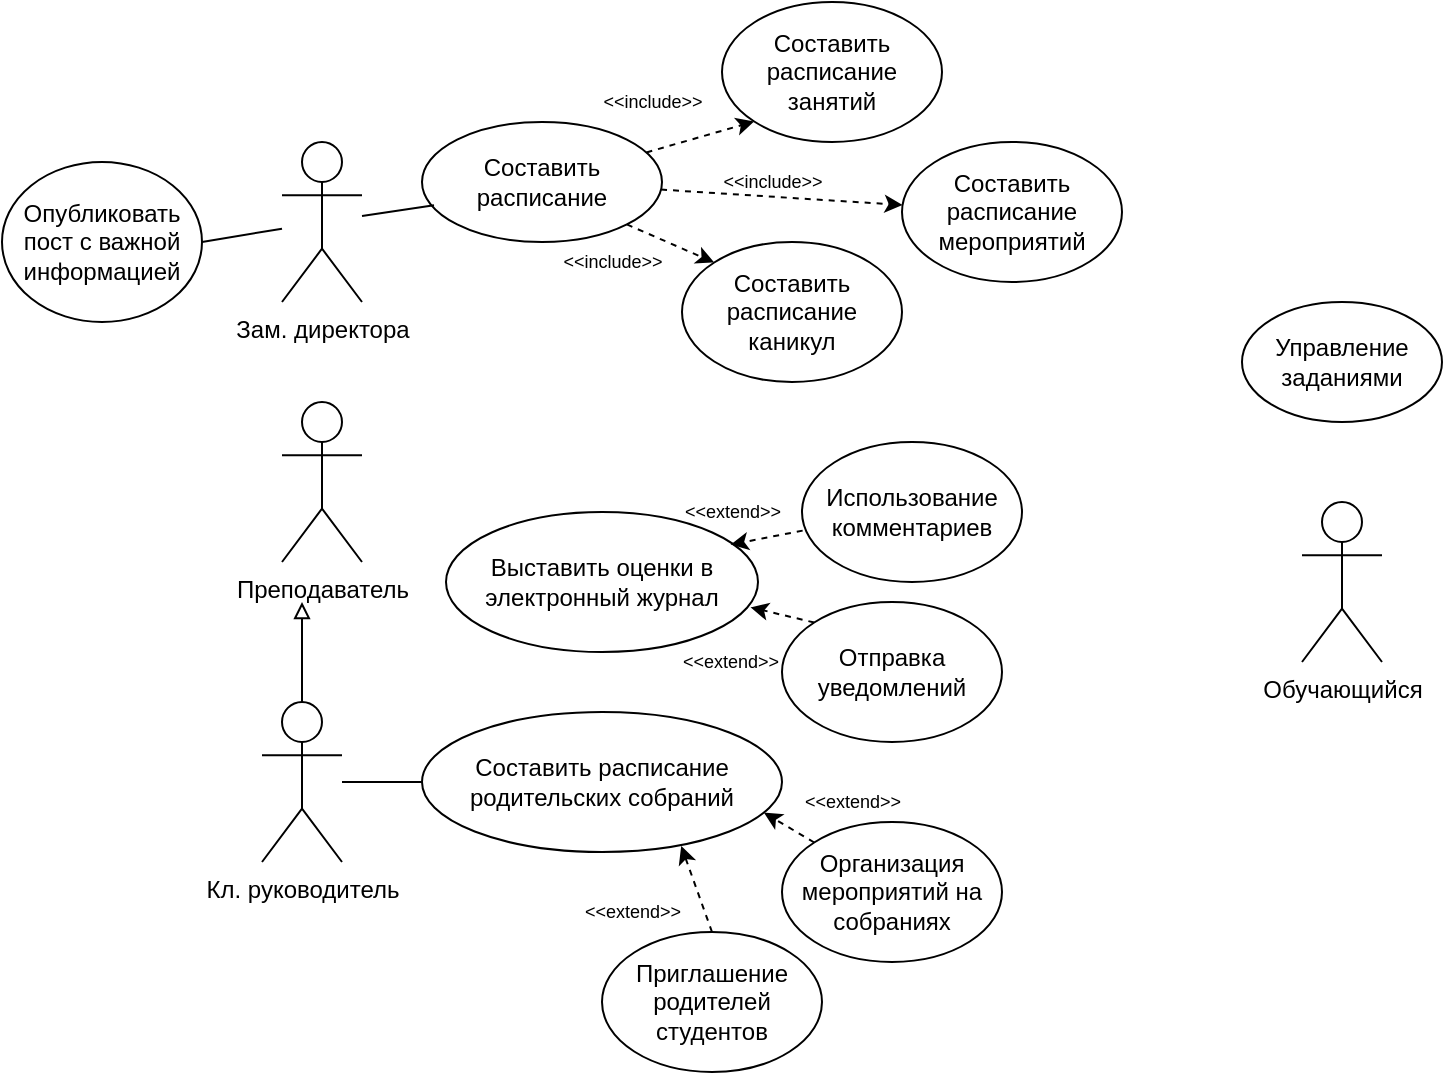 <mxfile version="24.0.7" type="github">
  <diagram name="Страница — 1" id="gSOXvelILGLi7SI_kQdU">
    <mxGraphModel dx="875" dy="471" grid="1" gridSize="10" guides="1" tooltips="1" connect="1" arrows="1" fold="1" page="1" pageScale="1" pageWidth="827" pageHeight="1169" math="0" shadow="0">
      <root>
        <mxCell id="0" />
        <mxCell id="1" parent="0" />
        <mxCell id="LX55lx_NsstUEHzO6fc0-4" value="Зам. директора" style="shape=umlActor;verticalLabelPosition=bottom;verticalAlign=top;html=1;outlineConnect=0;" vertex="1" parent="1">
          <mxGeometry x="190" y="120" width="40" height="80" as="geometry" />
        </mxCell>
        <mxCell id="LX55lx_NsstUEHzO6fc0-37" value="Опубликовать пост с важной информацией" style="ellipse;whiteSpace=wrap;html=1;" vertex="1" parent="1">
          <mxGeometry x="50" y="130" width="100" height="80" as="geometry" />
        </mxCell>
        <mxCell id="LX55lx_NsstUEHzO6fc0-44" style="rounded=0;orthogonalLoop=1;jettySize=auto;html=1;entryX=0;entryY=1;entryDx=0;entryDy=0;dashed=1;" edge="1" parent="1" source="LX55lx_NsstUEHzO6fc0-39" target="LX55lx_NsstUEHzO6fc0-42">
          <mxGeometry relative="1" as="geometry" />
        </mxCell>
        <mxCell id="LX55lx_NsstUEHzO6fc0-45" style="rounded=0;orthogonalLoop=1;jettySize=auto;html=1;dashed=1;" edge="1" parent="1" source="LX55lx_NsstUEHzO6fc0-39" target="LX55lx_NsstUEHzO6fc0-41">
          <mxGeometry relative="1" as="geometry" />
        </mxCell>
        <mxCell id="LX55lx_NsstUEHzO6fc0-46" style="rounded=0;orthogonalLoop=1;jettySize=auto;html=1;exitX=1;exitY=1;exitDx=0;exitDy=0;entryX=0;entryY=0;entryDx=0;entryDy=0;dashed=1;" edge="1" parent="1" source="LX55lx_NsstUEHzO6fc0-39" target="LX55lx_NsstUEHzO6fc0-43">
          <mxGeometry relative="1" as="geometry" />
        </mxCell>
        <mxCell id="LX55lx_NsstUEHzO6fc0-39" value="Составить расписание" style="ellipse;whiteSpace=wrap;html=1;" vertex="1" parent="1">
          <mxGeometry x="260" y="110" width="120" height="60" as="geometry" />
        </mxCell>
        <mxCell id="LX55lx_NsstUEHzO6fc0-41" value="Составить расписание мероприятий" style="ellipse;whiteSpace=wrap;html=1;" vertex="1" parent="1">
          <mxGeometry x="500" y="120" width="110" height="70" as="geometry" />
        </mxCell>
        <mxCell id="LX55lx_NsstUEHzO6fc0-42" value="Составить расписание занятий" style="ellipse;whiteSpace=wrap;html=1;" vertex="1" parent="1">
          <mxGeometry x="410" y="50" width="110" height="70" as="geometry" />
        </mxCell>
        <mxCell id="LX55lx_NsstUEHzO6fc0-43" value="Составить расписание каникул" style="ellipse;whiteSpace=wrap;html=1;" vertex="1" parent="1">
          <mxGeometry x="390" y="170" width="110" height="70" as="geometry" />
        </mxCell>
        <mxCell id="LX55lx_NsstUEHzO6fc0-53" value="Обучающийся" style="shape=umlActor;verticalLabelPosition=bottom;verticalAlign=top;html=1;outlineConnect=0;" vertex="1" parent="1">
          <mxGeometry x="700" y="300" width="40" height="80" as="geometry" />
        </mxCell>
        <mxCell id="LX55lx_NsstUEHzO6fc0-58" style="edgeStyle=orthogonalEdgeStyle;rounded=0;orthogonalLoop=1;jettySize=auto;html=1;exitX=0.5;exitY=0;exitDx=0;exitDy=0;exitPerimeter=0;endArrow=block;endFill=0;" edge="1" parent="1" source="LX55lx_NsstUEHzO6fc0-57">
          <mxGeometry relative="1" as="geometry">
            <mxPoint x="200" y="350" as="targetPoint" />
          </mxGeometry>
        </mxCell>
        <mxCell id="LX55lx_NsstUEHzO6fc0-57" value="Кл. руководитель" style="shape=umlActor;verticalLabelPosition=bottom;verticalAlign=top;html=1;outlineConnect=0;" vertex="1" parent="1">
          <mxGeometry x="180" y="400" width="40" height="80" as="geometry" />
        </mxCell>
        <mxCell id="LX55lx_NsstUEHzO6fc0-63" value="Управление заданиями" style="ellipse;whiteSpace=wrap;html=1;" vertex="1" parent="1">
          <mxGeometry x="670" y="200" width="100" height="60" as="geometry" />
        </mxCell>
        <mxCell id="LX55lx_NsstUEHzO6fc0-65" style="rounded=0;orthogonalLoop=1;jettySize=auto;html=1;exitX=0;exitY=0.5;exitDx=0;exitDy=0;endArrow=none;endFill=0;" edge="1" parent="1" source="LX55lx_NsstUEHzO6fc0-64" target="LX55lx_NsstUEHzO6fc0-57">
          <mxGeometry relative="1" as="geometry" />
        </mxCell>
        <mxCell id="LX55lx_NsstUEHzO6fc0-68" style="rounded=0;orthogonalLoop=1;jettySize=auto;html=1;exitX=0.5;exitY=0;exitDx=0;exitDy=0;entryX=0.72;entryY=0.957;entryDx=0;entryDy=0;endArrow=classic;endFill=1;dashed=1;entryPerimeter=0;" edge="1" parent="1" source="LX55lx_NsstUEHzO6fc0-67" target="LX55lx_NsstUEHzO6fc0-64">
          <mxGeometry relative="1" as="geometry" />
        </mxCell>
        <mxCell id="LX55lx_NsstUEHzO6fc0-71" style="rounded=0;orthogonalLoop=1;jettySize=auto;html=1;exitX=0;exitY=0;exitDx=0;exitDy=0;dashed=1;entryX=0.95;entryY=0.719;entryDx=0;entryDy=0;entryPerimeter=0;" edge="1" parent="1" source="LX55lx_NsstUEHzO6fc0-66" target="LX55lx_NsstUEHzO6fc0-64">
          <mxGeometry relative="1" as="geometry">
            <mxPoint x="460" y="420" as="targetPoint" />
          </mxGeometry>
        </mxCell>
        <mxCell id="LX55lx_NsstUEHzO6fc0-64" value="Составить расписание родительских собраний" style="ellipse;whiteSpace=wrap;html=1;" vertex="1" parent="1">
          <mxGeometry x="260" y="405" width="180" height="70" as="geometry" />
        </mxCell>
        <mxCell id="LX55lx_NsstUEHzO6fc0-66" value="Организация мероприятий на собраниях" style="ellipse;whiteSpace=wrap;html=1;" vertex="1" parent="1">
          <mxGeometry x="440" y="460" width="110" height="70" as="geometry" />
        </mxCell>
        <mxCell id="LX55lx_NsstUEHzO6fc0-67" value="Приглашение родителей студентов" style="ellipse;whiteSpace=wrap;html=1;" vertex="1" parent="1">
          <mxGeometry x="350" y="515" width="110" height="70" as="geometry" />
        </mxCell>
        <mxCell id="LX55lx_NsstUEHzO6fc0-73" value="Выставить оценки в электронный журнал" style="ellipse;whiteSpace=wrap;html=1;" vertex="1" parent="1">
          <mxGeometry x="272" y="305" width="156" height="70" as="geometry" />
        </mxCell>
        <mxCell id="LX55lx_NsstUEHzO6fc0-75" value="Отправка уведомлений" style="ellipse;whiteSpace=wrap;html=1;" vertex="1" parent="1">
          <mxGeometry x="440" y="350" width="110" height="70" as="geometry" />
        </mxCell>
        <mxCell id="LX55lx_NsstUEHzO6fc0-76" value="Использование комментариев" style="ellipse;whiteSpace=wrap;html=1;" vertex="1" parent="1">
          <mxGeometry x="450" y="270" width="110" height="70" as="geometry" />
        </mxCell>
        <mxCell id="LX55lx_NsstUEHzO6fc0-77" style="rounded=0;orthogonalLoop=1;jettySize=auto;html=1;exitX=0;exitY=0;exitDx=0;exitDy=0;entryX=0.976;entryY=0.681;entryDx=0;entryDy=0;entryPerimeter=0;dashed=1;" edge="1" parent="1" source="LX55lx_NsstUEHzO6fc0-75" target="LX55lx_NsstUEHzO6fc0-73">
          <mxGeometry relative="1" as="geometry" />
        </mxCell>
        <mxCell id="LX55lx_NsstUEHzO6fc0-78" style="rounded=0;orthogonalLoop=1;jettySize=auto;html=1;exitX=0.003;exitY=0.633;exitDx=0;exitDy=0;entryX=0.912;entryY=0.233;entryDx=0;entryDy=0;entryPerimeter=0;dashed=1;exitPerimeter=0;" edge="1" parent="1" source="LX55lx_NsstUEHzO6fc0-76" target="LX55lx_NsstUEHzO6fc0-73">
          <mxGeometry relative="1" as="geometry" />
        </mxCell>
        <mxCell id="LX55lx_NsstUEHzO6fc0-79" value="&amp;lt;&amp;lt;extend&amp;gt;&amp;gt;" style="text;html=1;align=center;verticalAlign=middle;resizable=0;points=[];autosize=1;strokeColor=none;fillColor=none;fontSize=9;" vertex="1" parent="1">
          <mxGeometry x="440" y="440" width="70" height="20" as="geometry" />
        </mxCell>
        <mxCell id="LX55lx_NsstUEHzO6fc0-80" value="&amp;lt;&amp;lt;extend&amp;gt;&amp;gt;" style="text;html=1;align=center;verticalAlign=middle;resizable=0;points=[];autosize=1;strokeColor=none;fillColor=none;fontSize=9;" vertex="1" parent="1">
          <mxGeometry x="330" y="495" width="70" height="20" as="geometry" />
        </mxCell>
        <mxCell id="LX55lx_NsstUEHzO6fc0-81" value="&amp;lt;&amp;lt;extend&amp;gt;&amp;gt;" style="text;html=1;align=center;verticalAlign=middle;resizable=0;points=[];autosize=1;strokeColor=none;fillColor=none;fontSize=9;" vertex="1" parent="1">
          <mxGeometry x="379" y="370" width="70" height="20" as="geometry" />
        </mxCell>
        <mxCell id="LX55lx_NsstUEHzO6fc0-82" value="&amp;lt;&amp;lt;extend&amp;gt;&amp;gt;" style="text;html=1;align=center;verticalAlign=middle;resizable=0;points=[];autosize=1;strokeColor=none;fillColor=none;fontSize=9;" vertex="1" parent="1">
          <mxGeometry x="380" y="295" width="70" height="20" as="geometry" />
        </mxCell>
        <mxCell id="LX55lx_NsstUEHzO6fc0-83" value="Преподаватель" style="shape=umlActor;verticalLabelPosition=bottom;verticalAlign=top;html=1;outlineConnect=0;" vertex="1" parent="1">
          <mxGeometry x="190" y="250" width="40" height="80" as="geometry" />
        </mxCell>
        <mxCell id="LX55lx_NsstUEHzO6fc0-84" style="rounded=0;orthogonalLoop=1;jettySize=auto;html=1;exitX=1;exitY=0.5;exitDx=0;exitDy=0;endArrow=none;endFill=0;" edge="1" parent="1" source="LX55lx_NsstUEHzO6fc0-37" target="LX55lx_NsstUEHzO6fc0-4">
          <mxGeometry relative="1" as="geometry" />
        </mxCell>
        <mxCell id="LX55lx_NsstUEHzO6fc0-85" style="rounded=0;orthogonalLoop=1;jettySize=auto;html=1;entryX=0.05;entryY=0.694;entryDx=0;entryDy=0;entryPerimeter=0;endArrow=none;endFill=0;" edge="1" parent="1" source="LX55lx_NsstUEHzO6fc0-4" target="LX55lx_NsstUEHzO6fc0-39">
          <mxGeometry relative="1" as="geometry">
            <mxPoint x="240" y="180" as="sourcePoint" />
          </mxGeometry>
        </mxCell>
        <mxCell id="LX55lx_NsstUEHzO6fc0-86" value="&amp;lt;&amp;lt;include&amp;gt;&amp;gt;" style="text;html=1;align=center;verticalAlign=middle;resizable=0;points=[];autosize=1;strokeColor=none;fillColor=none;fontSize=9;" vertex="1" parent="1">
          <mxGeometry x="340" y="90" width="70" height="20" as="geometry" />
        </mxCell>
        <mxCell id="LX55lx_NsstUEHzO6fc0-87" value="&amp;lt;&amp;lt;include&amp;gt;&amp;gt;" style="text;html=1;align=center;verticalAlign=middle;resizable=0;points=[];autosize=1;strokeColor=none;fillColor=none;fontSize=9;" vertex="1" parent="1">
          <mxGeometry x="400" y="130" width="70" height="20" as="geometry" />
        </mxCell>
        <mxCell id="LX55lx_NsstUEHzO6fc0-88" value="&amp;lt;&amp;lt;include&amp;gt;&amp;gt;" style="text;html=1;align=center;verticalAlign=middle;resizable=0;points=[];autosize=1;strokeColor=none;fillColor=none;fontSize=9;" vertex="1" parent="1">
          <mxGeometry x="320" y="170" width="70" height="20" as="geometry" />
        </mxCell>
      </root>
    </mxGraphModel>
  </diagram>
</mxfile>
